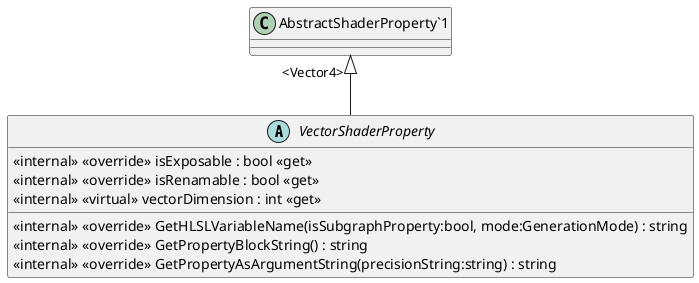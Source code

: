 @startuml
abstract class VectorShaderProperty {
    <<internal>> <<override>> isExposable : bool <<get>>
    <<internal>> <<override>> isRenamable : bool <<get>>
    <<internal>> <<virtual>> vectorDimension : int <<get>>
    <<internal>> <<override>> GetHLSLVariableName(isSubgraphProperty:bool, mode:GenerationMode) : string
    <<internal>> <<override>> GetPropertyBlockString() : string
    <<internal>> <<override>> GetPropertyAsArgumentString(precisionString:string) : string
}
"AbstractShaderProperty`1" "<Vector4>" <|-- VectorShaderProperty
@enduml
